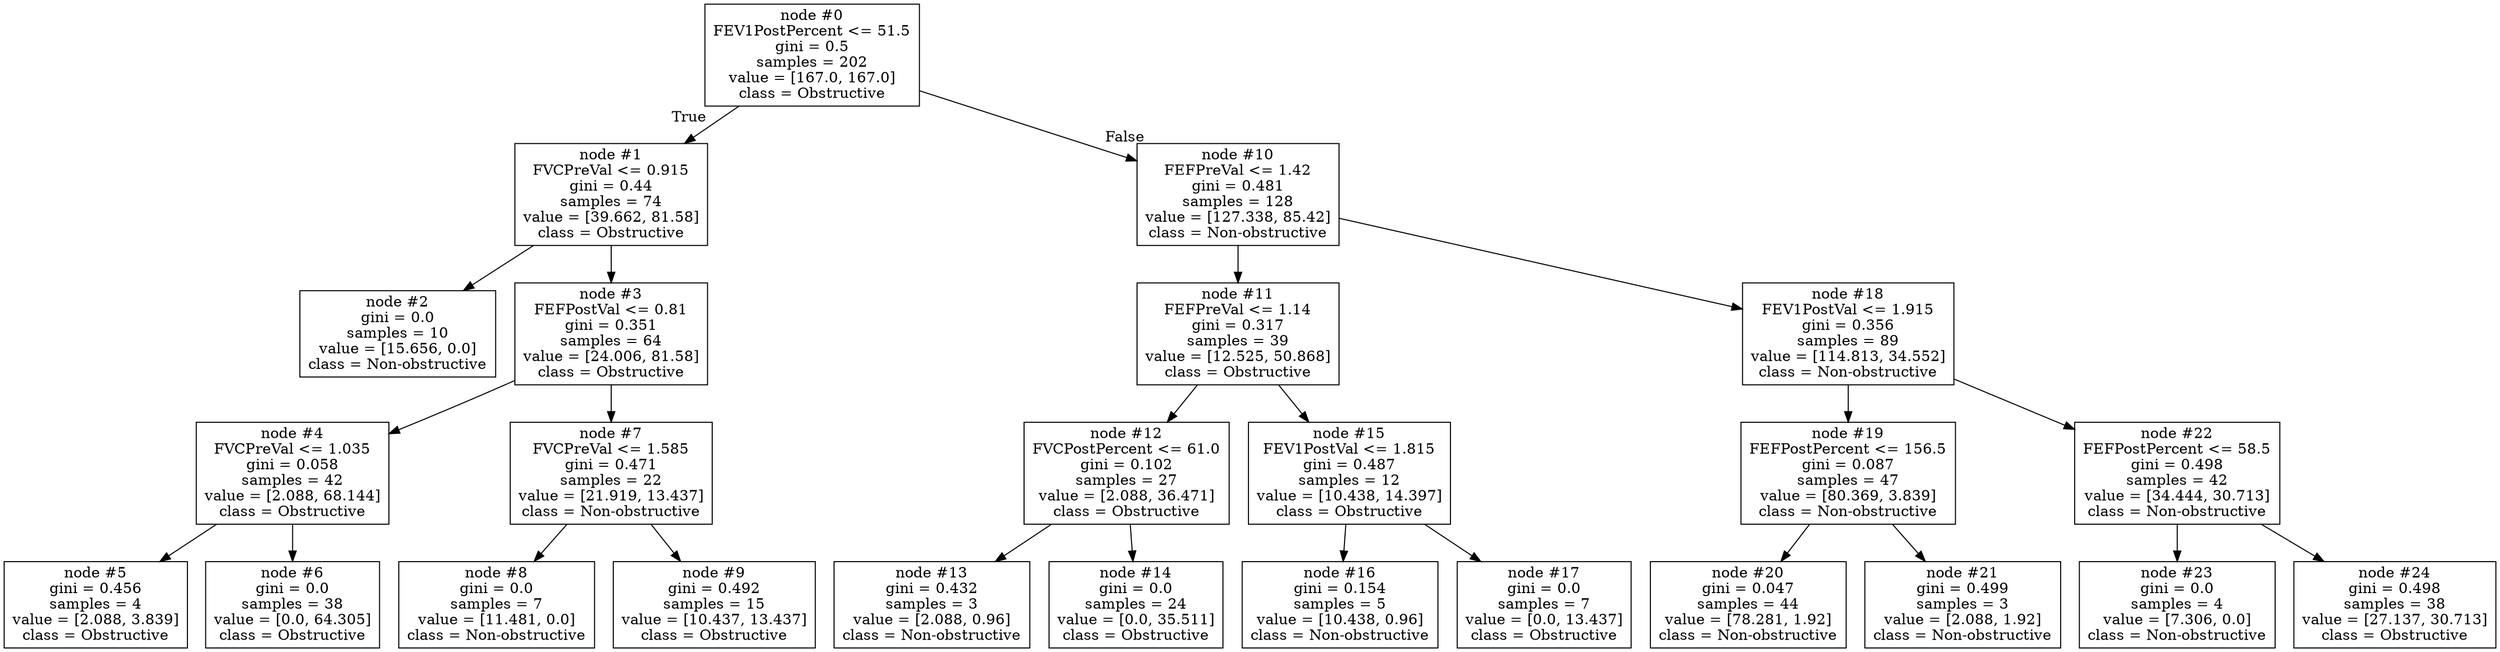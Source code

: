 digraph Tree {
node [shape=box] ;
0 [label="node #0\nFEV1PostPercent <= 51.5\ngini = 0.5\nsamples = 202\nvalue = [167.0, 167.0]\nclass = Obstructive"] ;
1 [label="node #1\nFVCPreVal <= 0.915\ngini = 0.44\nsamples = 74\nvalue = [39.662, 81.58]\nclass = Obstructive"] ;
0 -> 1 [labeldistance=2.5, labelangle=45, headlabel="True"] ;
2 [label="node #2\ngini = 0.0\nsamples = 10\nvalue = [15.656, 0.0]\nclass = Non-obstructive"] ;
1 -> 2 ;
3 [label="node #3\nFEFPostVal <= 0.81\ngini = 0.351\nsamples = 64\nvalue = [24.006, 81.58]\nclass = Obstructive"] ;
1 -> 3 ;
4 [label="node #4\nFVCPreVal <= 1.035\ngini = 0.058\nsamples = 42\nvalue = [2.088, 68.144]\nclass = Obstructive"] ;
3 -> 4 ;
5 [label="node #5\ngini = 0.456\nsamples = 4\nvalue = [2.088, 3.839]\nclass = Obstructive"] ;
4 -> 5 ;
6 [label="node #6\ngini = 0.0\nsamples = 38\nvalue = [0.0, 64.305]\nclass = Obstructive"] ;
4 -> 6 ;
7 [label="node #7\nFVCPreVal <= 1.585\ngini = 0.471\nsamples = 22\nvalue = [21.919, 13.437]\nclass = Non-obstructive"] ;
3 -> 7 ;
8 [label="node #8\ngini = 0.0\nsamples = 7\nvalue = [11.481, 0.0]\nclass = Non-obstructive"] ;
7 -> 8 ;
9 [label="node #9\ngini = 0.492\nsamples = 15\nvalue = [10.437, 13.437]\nclass = Obstructive"] ;
7 -> 9 ;
10 [label="node #10\nFEFPreVal <= 1.42\ngini = 0.481\nsamples = 128\nvalue = [127.338, 85.42]\nclass = Non-obstructive"] ;
0 -> 10 [labeldistance=2.5, labelangle=-45, headlabel="False"] ;
11 [label="node #11\nFEFPreVal <= 1.14\ngini = 0.317\nsamples = 39\nvalue = [12.525, 50.868]\nclass = Obstructive"] ;
10 -> 11 ;
12 [label="node #12\nFVCPostPercent <= 61.0\ngini = 0.102\nsamples = 27\nvalue = [2.088, 36.471]\nclass = Obstructive"] ;
11 -> 12 ;
13 [label="node #13\ngini = 0.432\nsamples = 3\nvalue = [2.088, 0.96]\nclass = Non-obstructive"] ;
12 -> 13 ;
14 [label="node #14\ngini = 0.0\nsamples = 24\nvalue = [0.0, 35.511]\nclass = Obstructive"] ;
12 -> 14 ;
15 [label="node #15\nFEV1PostVal <= 1.815\ngini = 0.487\nsamples = 12\nvalue = [10.438, 14.397]\nclass = Obstructive"] ;
11 -> 15 ;
16 [label="node #16\ngini = 0.154\nsamples = 5\nvalue = [10.438, 0.96]\nclass = Non-obstructive"] ;
15 -> 16 ;
17 [label="node #17\ngini = 0.0\nsamples = 7\nvalue = [0.0, 13.437]\nclass = Obstructive"] ;
15 -> 17 ;
18 [label="node #18\nFEV1PostVal <= 1.915\ngini = 0.356\nsamples = 89\nvalue = [114.813, 34.552]\nclass = Non-obstructive"] ;
10 -> 18 ;
19 [label="node #19\nFEFPostPercent <= 156.5\ngini = 0.087\nsamples = 47\nvalue = [80.369, 3.839]\nclass = Non-obstructive"] ;
18 -> 19 ;
20 [label="node #20\ngini = 0.047\nsamples = 44\nvalue = [78.281, 1.92]\nclass = Non-obstructive"] ;
19 -> 20 ;
21 [label="node #21\ngini = 0.499\nsamples = 3\nvalue = [2.088, 1.92]\nclass = Non-obstructive"] ;
19 -> 21 ;
22 [label="node #22\nFEFPostPercent <= 58.5\ngini = 0.498\nsamples = 42\nvalue = [34.444, 30.713]\nclass = Non-obstructive"] ;
18 -> 22 ;
23 [label="node #23\ngini = 0.0\nsamples = 4\nvalue = [7.306, 0.0]\nclass = Non-obstructive"] ;
22 -> 23 ;
24 [label="node #24\ngini = 0.498\nsamples = 38\nvalue = [27.137, 30.713]\nclass = Obstructive"] ;
22 -> 24 ;
}